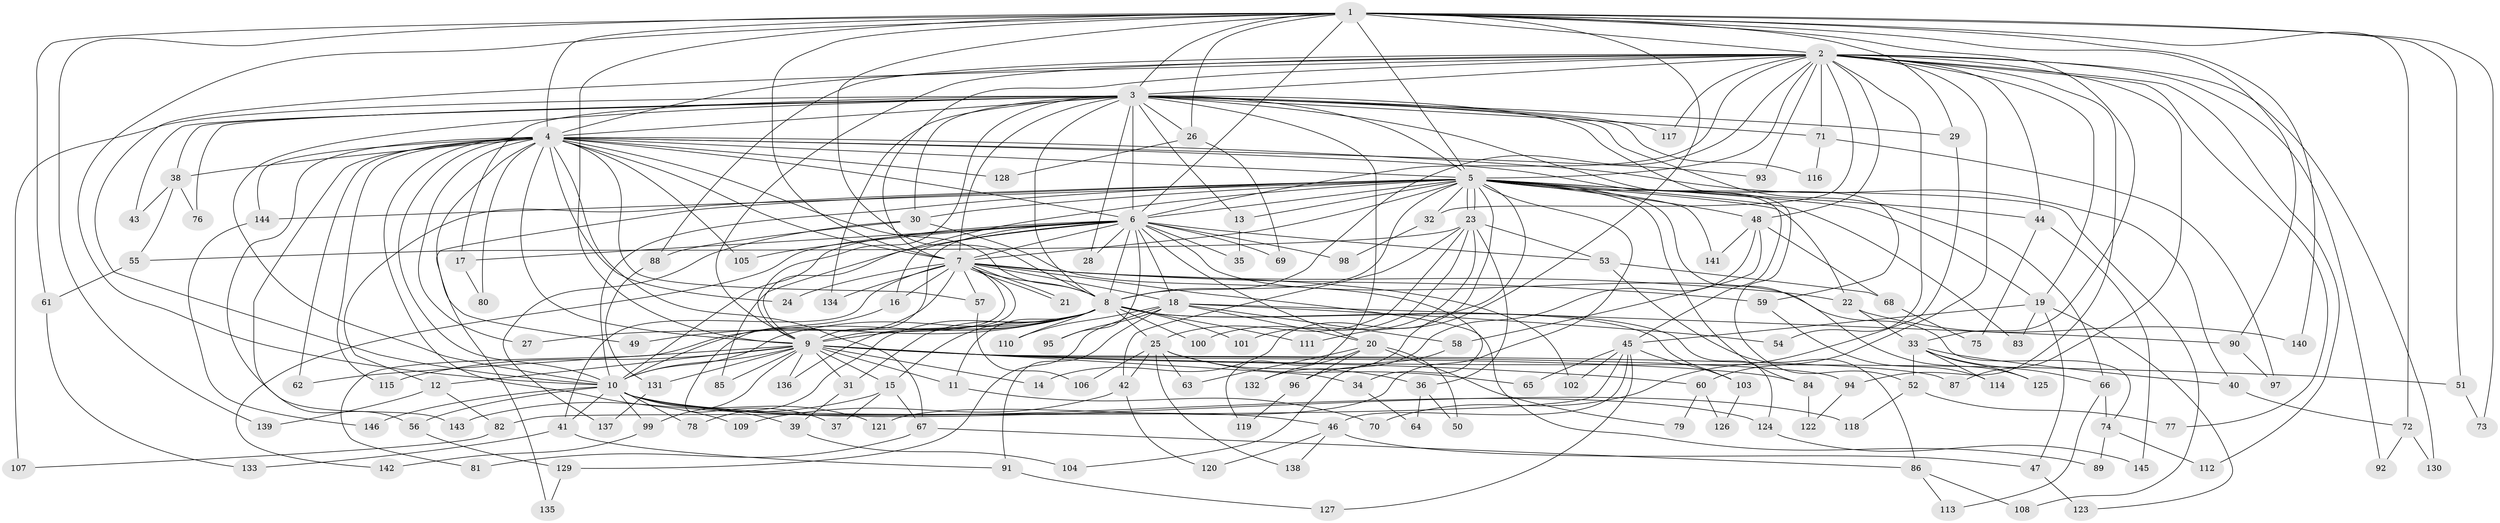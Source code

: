 // Generated by graph-tools (version 1.1) at 2025/01/03/09/25 03:01:16]
// undirected, 146 vertices, 317 edges
graph export_dot {
graph [start="1"]
  node [color=gray90,style=filled];
  1;
  2;
  3;
  4;
  5;
  6;
  7;
  8;
  9;
  10;
  11;
  12;
  13;
  14;
  15;
  16;
  17;
  18;
  19;
  20;
  21;
  22;
  23;
  24;
  25;
  26;
  27;
  28;
  29;
  30;
  31;
  32;
  33;
  34;
  35;
  36;
  37;
  38;
  39;
  40;
  41;
  42;
  43;
  44;
  45;
  46;
  47;
  48;
  49;
  50;
  51;
  52;
  53;
  54;
  55;
  56;
  57;
  58;
  59;
  60;
  61;
  62;
  63;
  64;
  65;
  66;
  67;
  68;
  69;
  70;
  71;
  72;
  73;
  74;
  75;
  76;
  77;
  78;
  79;
  80;
  81;
  82;
  83;
  84;
  85;
  86;
  87;
  88;
  89;
  90;
  91;
  92;
  93;
  94;
  95;
  96;
  97;
  98;
  99;
  100;
  101;
  102;
  103;
  104;
  105;
  106;
  107;
  108;
  109;
  110;
  111;
  112;
  113;
  114;
  115;
  116;
  117;
  118;
  119;
  120;
  121;
  122;
  123;
  124;
  125;
  126;
  127;
  128;
  129;
  130;
  131;
  132;
  133;
  134;
  135;
  136;
  137;
  138;
  139;
  140;
  141;
  142;
  143;
  144;
  145;
  146;
  1 -- 2;
  1 -- 3;
  1 -- 4;
  1 -- 5;
  1 -- 6;
  1 -- 7;
  1 -- 8;
  1 -- 9;
  1 -- 10;
  1 -- 26;
  1 -- 29;
  1 -- 33;
  1 -- 51;
  1 -- 61;
  1 -- 72;
  1 -- 73;
  1 -- 90;
  1 -- 111;
  1 -- 139;
  1 -- 140;
  2 -- 3;
  2 -- 4;
  2 -- 5;
  2 -- 6;
  2 -- 7;
  2 -- 8;
  2 -- 9;
  2 -- 10;
  2 -- 19;
  2 -- 32;
  2 -- 44;
  2 -- 48;
  2 -- 54;
  2 -- 60;
  2 -- 71;
  2 -- 77;
  2 -- 87;
  2 -- 88;
  2 -- 92;
  2 -- 93;
  2 -- 94;
  2 -- 112;
  2 -- 117;
  2 -- 130;
  3 -- 4;
  3 -- 5;
  3 -- 6;
  3 -- 7;
  3 -- 8;
  3 -- 9;
  3 -- 10;
  3 -- 13;
  3 -- 17;
  3 -- 26;
  3 -- 28;
  3 -- 29;
  3 -- 30;
  3 -- 38;
  3 -- 43;
  3 -- 52;
  3 -- 59;
  3 -- 66;
  3 -- 71;
  3 -- 76;
  3 -- 107;
  3 -- 116;
  3 -- 117;
  3 -- 119;
  3 -- 134;
  4 -- 5;
  4 -- 6;
  4 -- 7;
  4 -- 8;
  4 -- 9;
  4 -- 10;
  4 -- 24;
  4 -- 27;
  4 -- 38;
  4 -- 40;
  4 -- 45;
  4 -- 49;
  4 -- 56;
  4 -- 57;
  4 -- 62;
  4 -- 67;
  4 -- 80;
  4 -- 93;
  4 -- 105;
  4 -- 109;
  4 -- 115;
  4 -- 128;
  4 -- 143;
  4 -- 144;
  5 -- 6;
  5 -- 7;
  5 -- 8;
  5 -- 9;
  5 -- 10;
  5 -- 12;
  5 -- 13;
  5 -- 14;
  5 -- 19;
  5 -- 22;
  5 -- 23;
  5 -- 23;
  5 -- 30;
  5 -- 32;
  5 -- 44;
  5 -- 48;
  5 -- 83;
  5 -- 84;
  5 -- 108;
  5 -- 121;
  5 -- 125;
  5 -- 132;
  5 -- 135;
  5 -- 141;
  5 -- 144;
  6 -- 7;
  6 -- 8;
  6 -- 9;
  6 -- 10;
  6 -- 16;
  6 -- 17;
  6 -- 18;
  6 -- 20;
  6 -- 28;
  6 -- 35;
  6 -- 53;
  6 -- 69;
  6 -- 74;
  6 -- 85;
  6 -- 95;
  6 -- 98;
  6 -- 105;
  6 -- 142;
  7 -- 8;
  7 -- 9;
  7 -- 10;
  7 -- 16;
  7 -- 18;
  7 -- 21;
  7 -- 21;
  7 -- 22;
  7 -- 24;
  7 -- 41;
  7 -- 57;
  7 -- 59;
  7 -- 89;
  7 -- 102;
  7 -- 134;
  7 -- 136;
  8 -- 9;
  8 -- 10;
  8 -- 11;
  8 -- 15;
  8 -- 25;
  8 -- 27;
  8 -- 31;
  8 -- 49;
  8 -- 78;
  8 -- 81;
  8 -- 100;
  8 -- 101;
  8 -- 103;
  8 -- 110;
  8 -- 111;
  8 -- 124;
  9 -- 10;
  9 -- 11;
  9 -- 12;
  9 -- 14;
  9 -- 15;
  9 -- 31;
  9 -- 34;
  9 -- 51;
  9 -- 60;
  9 -- 62;
  9 -- 84;
  9 -- 85;
  9 -- 87;
  9 -- 94;
  9 -- 99;
  9 -- 115;
  9 -- 131;
  9 -- 136;
  10 -- 39;
  10 -- 41;
  10 -- 46;
  10 -- 56;
  10 -- 78;
  10 -- 99;
  10 -- 118;
  10 -- 121;
  10 -- 124;
  10 -- 146;
  11 -- 70;
  12 -- 82;
  12 -- 139;
  13 -- 35;
  15 -- 37;
  15 -- 67;
  15 -- 143;
  16 -- 37;
  17 -- 80;
  18 -- 20;
  18 -- 54;
  18 -- 58;
  18 -- 90;
  18 -- 91;
  18 -- 95;
  18 -- 110;
  18 -- 129;
  19 -- 45;
  19 -- 47;
  19 -- 83;
  19 -- 123;
  20 -- 50;
  20 -- 63;
  20 -- 79;
  20 -- 96;
  20 -- 132;
  22 -- 33;
  22 -- 140;
  23 -- 25;
  23 -- 36;
  23 -- 42;
  23 -- 53;
  23 -- 55;
  23 -- 100;
  23 -- 101;
  25 -- 36;
  25 -- 42;
  25 -- 63;
  25 -- 65;
  25 -- 106;
  25 -- 138;
  26 -- 69;
  26 -- 128;
  29 -- 70;
  30 -- 34;
  30 -- 88;
  30 -- 137;
  31 -- 39;
  32 -- 98;
  33 -- 40;
  33 -- 52;
  33 -- 66;
  33 -- 114;
  33 -- 125;
  34 -- 64;
  36 -- 50;
  36 -- 64;
  38 -- 43;
  38 -- 55;
  38 -- 76;
  39 -- 104;
  40 -- 72;
  41 -- 91;
  41 -- 133;
  42 -- 109;
  42 -- 120;
  44 -- 75;
  44 -- 145;
  45 -- 46;
  45 -- 65;
  45 -- 82;
  45 -- 102;
  45 -- 103;
  45 -- 127;
  46 -- 47;
  46 -- 120;
  46 -- 138;
  47 -- 123;
  48 -- 58;
  48 -- 68;
  48 -- 96;
  48 -- 141;
  51 -- 73;
  52 -- 77;
  52 -- 118;
  53 -- 68;
  53 -- 86;
  55 -- 61;
  56 -- 129;
  57 -- 106;
  58 -- 104;
  59 -- 114;
  60 -- 79;
  60 -- 126;
  61 -- 133;
  66 -- 74;
  66 -- 113;
  67 -- 81;
  67 -- 86;
  68 -- 75;
  71 -- 97;
  71 -- 116;
  72 -- 92;
  72 -- 130;
  74 -- 89;
  74 -- 112;
  82 -- 107;
  84 -- 122;
  86 -- 108;
  86 -- 113;
  88 -- 131;
  90 -- 97;
  91 -- 127;
  94 -- 122;
  96 -- 119;
  99 -- 142;
  103 -- 126;
  124 -- 145;
  129 -- 135;
  131 -- 137;
  144 -- 146;
}
